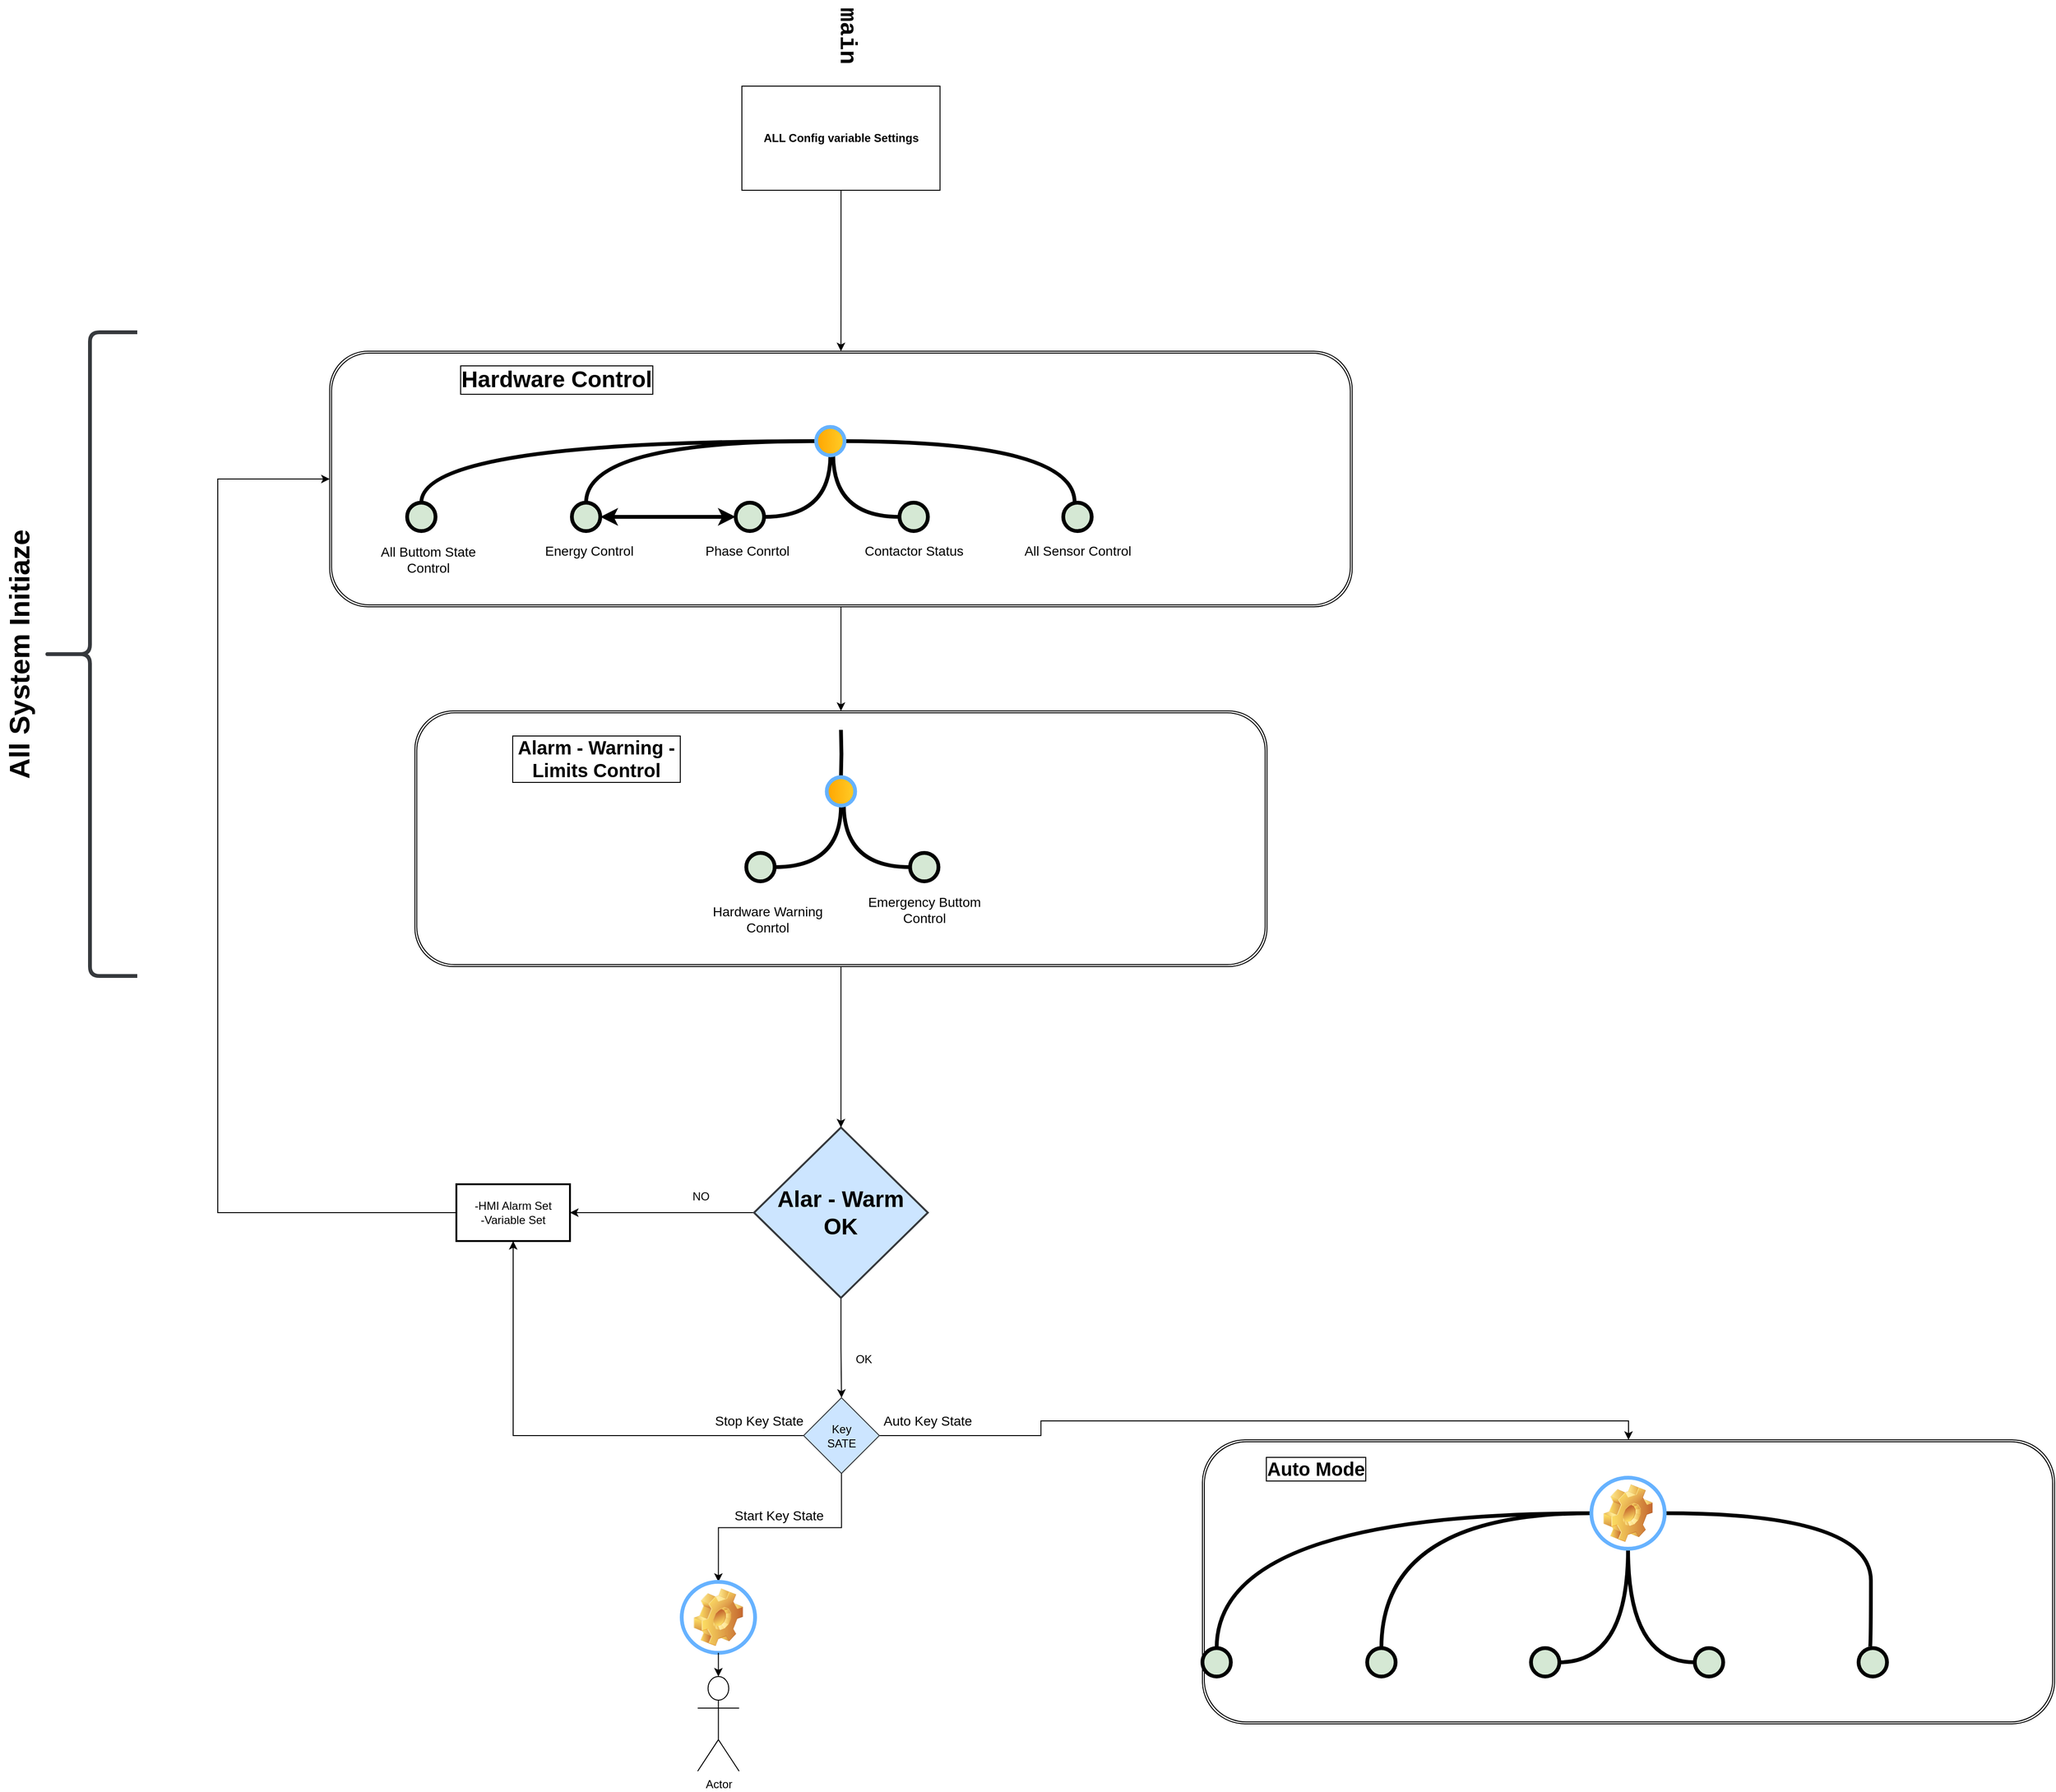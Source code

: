 <mxfile version="21.6.6" type="github">
  <diagram id="yPxyJZ8AM_hMuL3Unpa9" name="complex gitflow">
    <mxGraphModel dx="8754" dy="5109" grid="1" gridSize="10" guides="1" tooltips="1" connect="1" arrows="1" fold="1" page="1" pageScale="1" pageWidth="1654" pageHeight="1169" math="0" shadow="0">
      <root>
        <mxCell id="0" />
        <mxCell id="1" parent="0" />
        <mxCell id="xFN7-tCPdjFMK5SM0wmP-95" value="" style="edgeStyle=orthogonalEdgeStyle;rounded=0;orthogonalLoop=1;jettySize=auto;html=1;" edge="1" parent="1" source="xFN7-tCPdjFMK5SM0wmP-22" target="xFN7-tCPdjFMK5SM0wmP-24">
          <mxGeometry relative="1" as="geometry" />
        </mxCell>
        <mxCell id="xFN7-tCPdjFMK5SM0wmP-22" value="" style="shape=ext;double=1;rounded=1;whiteSpace=wrap;html=1;" vertex="1" parent="1">
          <mxGeometry x="158.2" y="-580" width="1080" height="270" as="geometry" />
        </mxCell>
        <mxCell id="baq_1LEB1Bd891E-qvRd-64" value="Hardware Control" style="text;html=1;strokeColor=none;fillColor=none;align=center;verticalAlign=middle;whiteSpace=wrap;overflow=hidden;fontSize=24;rotation=0;fontStyle=1;labelBackgroundColor=none;labelBorderColor=default;" parent="1" vertex="1">
          <mxGeometry x="280" y="-570" width="236" height="40" as="geometry" />
        </mxCell>
        <mxCell id="uWUnNED6HEl2aK5fdaIb-13" value="main" style="text;html=1;strokeColor=none;fillColor=none;align=center;verticalAlign=bottom;whiteSpace=wrap;overflow=hidden;fontSize=25;fontStyle=1;fontFamily=Courier New;rotation=90;" parent="1" vertex="1">
          <mxGeometry x="668" y="-930" width="74" height="33" as="geometry" />
        </mxCell>
        <mxCell id="uWUnNED6HEl2aK5fdaIb-17" value="" style="verticalLabelPosition=bottom;verticalAlign=top;html=1;strokeWidth=4;shape=mxgraph.flowchart.on-page_reference;plain-purple;gradientColor=none;strokeColor=#000000;fillColor=#D5E8D4;rotation=90;" parent="1" vertex="1">
          <mxGeometry x="587" y="-420" width="30" height="30" as="geometry" />
        </mxCell>
        <mxCell id="uWUnNED6HEl2aK5fdaIb-75" style="edgeStyle=orthogonalEdgeStyle;rounded=0;orthogonalLoop=1;jettySize=auto;html=1;entryX=1;entryY=0.5;entryDx=0;entryDy=0;entryPerimeter=0;endArrow=none;endFill=0;strokeWidth=4;curved=1;exitX=0.5;exitY=0;exitDx=0;exitDy=0;exitPerimeter=0;" parent="1" source="uWUnNED6HEl2aK5fdaIb-17" target="baq_1LEB1Bd891E-qvRd-63" edge="1">
          <mxGeometry relative="1" as="geometry">
            <mxPoint x="684" y="-525" as="sourcePoint" />
            <mxPoint x="621.51" y="-425" as="targetPoint" />
          </mxGeometry>
        </mxCell>
        <mxCell id="baq_1LEB1Bd891E-qvRd-66" value="" style="verticalLabelPosition=bottom;verticalAlign=top;html=1;strokeWidth=4;shape=mxgraph.flowchart.on-page_reference;plain-purple;gradientColor=none;strokeColor=#000000;fillColor=#D5E8D4;rotation=90;" parent="1" vertex="1">
          <mxGeometry x="760" y="-420" width="30" height="30" as="geometry" />
        </mxCell>
        <mxCell id="baq_1LEB1Bd891E-qvRd-67" style="edgeStyle=orthogonalEdgeStyle;rounded=0;orthogonalLoop=1;jettySize=auto;html=1;entryX=1;entryY=0.5;entryDx=0;entryDy=0;entryPerimeter=0;endArrow=none;endFill=0;strokeWidth=4;curved=1;exitX=0.5;exitY=1;exitDx=0;exitDy=0;exitPerimeter=0;" parent="1" source="baq_1LEB1Bd891E-qvRd-66" edge="1">
          <mxGeometry relative="1" as="geometry">
            <mxPoint x="760.0" y="-405" as="sourcePoint" />
            <mxPoint x="690.0" y="-470" as="targetPoint" />
          </mxGeometry>
        </mxCell>
        <mxCell id="baq_1LEB1Bd891E-qvRd-69" value="" style="verticalLabelPosition=bottom;verticalAlign=top;html=1;strokeWidth=4;shape=mxgraph.flowchart.on-page_reference;plain-purple;gradientColor=none;strokeColor=#000000;fillColor=#D5E8D4;rotation=90;" parent="1" vertex="1">
          <mxGeometry x="933" y="-420" width="30" height="30" as="geometry" />
        </mxCell>
        <mxCell id="baq_1LEB1Bd891E-qvRd-70" value="" style="verticalLabelPosition=bottom;verticalAlign=top;html=1;strokeWidth=4;shape=mxgraph.flowchart.on-page_reference;plain-purple;gradientColor=none;strokeColor=#000000;fillColor=#D5E8D4;rotation=90;" parent="1" vertex="1">
          <mxGeometry x="414" y="-420" width="30" height="30" as="geometry" />
        </mxCell>
        <mxCell id="baq_1LEB1Bd891E-qvRd-72" style="edgeStyle=orthogonalEdgeStyle;rounded=0;orthogonalLoop=1;jettySize=auto;html=1;entryX=0.5;entryY=1;entryDx=0;entryDy=0;entryPerimeter=0;endArrow=none;endFill=0;strokeWidth=4;curved=1;exitX=0;exitY=0.5;exitDx=0;exitDy=0;exitPerimeter=0;" parent="1" source="baq_1LEB1Bd891E-qvRd-70" target="baq_1LEB1Bd891E-qvRd-63" edge="1">
          <mxGeometry relative="1" as="geometry">
            <mxPoint x="490" y="-426" as="sourcePoint" />
            <mxPoint x="560" y="-491" as="targetPoint" />
          </mxGeometry>
        </mxCell>
        <mxCell id="baq_1LEB1Bd891E-qvRd-73" style="edgeStyle=orthogonalEdgeStyle;rounded=0;orthogonalLoop=1;jettySize=auto;html=1;entryX=0.5;entryY=1;entryDx=0;entryDy=0;entryPerimeter=0;endArrow=none;endFill=0;strokeWidth=4;curved=1;exitX=0;exitY=0.5;exitDx=0;exitDy=0;exitPerimeter=0;" parent="1" edge="1">
          <mxGeometry relative="1" as="geometry">
            <mxPoint x="701.997" y="-484.997" as="sourcePoint" />
            <mxPoint x="944.997" y="-419.997" as="targetPoint" />
          </mxGeometry>
        </mxCell>
        <mxCell id="xFN7-tCPdjFMK5SM0wmP-1" value="Energy Control" style="text;html=1;strokeColor=none;fillColor=none;align=center;verticalAlign=middle;whiteSpace=wrap;overflow=hidden;fontSize=14;rotation=0;" vertex="1" parent="1">
          <mxGeometry x="370" y="-380" width="125" height="20" as="geometry" />
        </mxCell>
        <mxCell id="xFN7-tCPdjFMK5SM0wmP-2" value="Phase Conrtol" style="text;html=1;strokeColor=none;fillColor=none;align=center;verticalAlign=middle;whiteSpace=wrap;overflow=hidden;fontSize=14;rotation=0;" vertex="1" parent="1">
          <mxGeometry x="537" y="-380" width="125" height="20" as="geometry" />
        </mxCell>
        <mxCell id="xFN7-tCPdjFMK5SM0wmP-3" value="Contactor Status" style="text;html=1;strokeColor=none;fillColor=none;align=center;verticalAlign=middle;whiteSpace=wrap;overflow=hidden;fontSize=14;rotation=0;" vertex="1" parent="1">
          <mxGeometry x="712.5" y="-380" width="125" height="20" as="geometry" />
        </mxCell>
        <mxCell id="xFN7-tCPdjFMK5SM0wmP-4" value="All Sensor Control" style="text;html=1;strokeColor=none;fillColor=none;align=center;verticalAlign=middle;whiteSpace=wrap;overflow=hidden;fontSize=14;rotation=0;" vertex="1" parent="1">
          <mxGeometry x="885.5" y="-380" width="125" height="20" as="geometry" />
        </mxCell>
        <mxCell id="xFN7-tCPdjFMK5SM0wmP-19" value="" style="endArrow=classic;startArrow=classic;html=1;rounded=0;exitX=0.5;exitY=0;exitDx=0;exitDy=0;exitPerimeter=0;entryX=0.5;entryY=1;entryDx=0;entryDy=0;entryPerimeter=0;strokeWidth=4;" edge="1" parent="1" source="baq_1LEB1Bd891E-qvRd-70" target="uWUnNED6HEl2aK5fdaIb-17">
          <mxGeometry width="50" height="50" relative="1" as="geometry">
            <mxPoint x="520" y="-430" as="sourcePoint" />
            <mxPoint x="570" y="-480" as="targetPoint" />
          </mxGeometry>
        </mxCell>
        <mxCell id="xFN7-tCPdjFMK5SM0wmP-43" value="" style="verticalLabelPosition=bottom;verticalAlign=top;html=1;strokeWidth=4;shape=mxgraph.flowchart.on-page_reference;plain-purple;gradientColor=none;strokeColor=#000000;fillColor=#D5E8D4;rotation=90;" vertex="1" parent="1">
          <mxGeometry x="240" y="-420" width="30" height="30" as="geometry" />
        </mxCell>
        <mxCell id="xFN7-tCPdjFMK5SM0wmP-44" style="edgeStyle=orthogonalEdgeStyle;rounded=0;orthogonalLoop=1;jettySize=auto;html=1;entryX=0.5;entryY=1;entryDx=0;entryDy=0;entryPerimeter=0;endArrow=none;endFill=0;strokeWidth=4;curved=1;exitX=0;exitY=0.5;exitDx=0;exitDy=0;exitPerimeter=0;" edge="1" parent="1" source="xFN7-tCPdjFMK5SM0wmP-43" target="baq_1LEB1Bd891E-qvRd-63">
          <mxGeometry relative="1" as="geometry">
            <mxPoint x="260" y="-425" as="sourcePoint" />
            <mxPoint x="503" y="-490" as="targetPoint" />
          </mxGeometry>
        </mxCell>
        <mxCell id="xFN7-tCPdjFMK5SM0wmP-45" value="All Buttom State Control" style="text;html=1;strokeColor=none;fillColor=none;align=center;verticalAlign=middle;whiteSpace=wrap;overflow=hidden;fontSize=14;rotation=0;" vertex="1" parent="1">
          <mxGeometry x="200" y="-380" width="125" height="40" as="geometry" />
        </mxCell>
        <mxCell id="baq_1LEB1Bd891E-qvRd-63" value="" style="verticalLabelPosition=bottom;verticalAlign=top;html=1;strokeWidth=4;shape=mxgraph.flowchart.on-page_reference;gradientColor=#ffa500;strokeColor=#66B2FF;fillColor=#ffcd28;rotation=90;" parent="1" vertex="1">
          <mxGeometry x="672" y="-500" width="30" height="30" as="geometry" />
        </mxCell>
        <mxCell id="xFN7-tCPdjFMK5SM0wmP-91" value="" style="edgeStyle=orthogonalEdgeStyle;rounded=0;orthogonalLoop=1;jettySize=auto;html=1;" edge="1" parent="1" source="xFN7-tCPdjFMK5SM0wmP-87" target="xFN7-tCPdjFMK5SM0wmP-110">
          <mxGeometry relative="1" as="geometry">
            <mxPoint x="684" y="660" as="targetPoint" />
          </mxGeometry>
        </mxCell>
        <mxCell id="xFN7-tCPdjFMK5SM0wmP-98" style="edgeStyle=orthogonalEdgeStyle;rounded=0;orthogonalLoop=1;jettySize=auto;html=1;exitX=0;exitY=0.5;exitDx=0;exitDy=0;exitPerimeter=0;entryX=0;entryY=0.5;entryDx=0;entryDy=0;" edge="1" parent="1" source="xFN7-tCPdjFMK5SM0wmP-87" target="xFN7-tCPdjFMK5SM0wmP-22">
          <mxGeometry relative="1" as="geometry">
            <Array as="points">
              <mxPoint x="40" y="330" />
              <mxPoint x="40" y="-445" />
            </Array>
          </mxGeometry>
        </mxCell>
        <mxCell id="xFN7-tCPdjFMK5SM0wmP-100" value="" style="edgeStyle=orthogonalEdgeStyle;rounded=0;orthogonalLoop=1;jettySize=auto;html=1;" edge="1" parent="1" source="xFN7-tCPdjFMK5SM0wmP-87" target="xFN7-tCPdjFMK5SM0wmP-99">
          <mxGeometry relative="1" as="geometry" />
        </mxCell>
        <mxCell id="xFN7-tCPdjFMK5SM0wmP-87" value="&lt;font style=&quot;font-size: 24px;&quot;&gt;Alar - Warm&lt;br style=&quot;font-size: 24px;&quot;&gt;OK&lt;/font&gt;" style="strokeWidth=2;html=1;shape=mxgraph.flowchart.decision;whiteSpace=wrap;fillColor=#cce5ff;strokeColor=#36393d;fontStyle=1;fontSize=24;aspect=fixed;verticalAlign=middle;" vertex="1" parent="1">
          <mxGeometry x="606.4" y="240" width="183.6" height="180" as="geometry" />
        </mxCell>
        <mxCell id="xFN7-tCPdjFMK5SM0wmP-67" value="Start Key State" style="text;html=1;strokeColor=none;fillColor=none;align=center;verticalAlign=middle;whiteSpace=wrap;overflow=hidden;fontSize=14;rotation=0;" vertex="1" parent="1">
          <mxGeometry x="583.75" y="640" width="98" height="20.5" as="geometry" />
        </mxCell>
        <mxCell id="xFN7-tCPdjFMK5SM0wmP-96" value="" style="group;fontSize=24;" vertex="1" connectable="0" parent="1">
          <mxGeometry x="248.2" y="-200" width="900" height="270" as="geometry" />
        </mxCell>
        <mxCell id="xFN7-tCPdjFMK5SM0wmP-24" value="" style="shape=ext;double=1;rounded=1;whiteSpace=wrap;html=1;" vertex="1" parent="xFN7-tCPdjFMK5SM0wmP-96">
          <mxGeometry width="900" height="270" as="geometry" />
        </mxCell>
        <mxCell id="xFN7-tCPdjFMK5SM0wmP-27" value="" style="verticalLabelPosition=bottom;verticalAlign=top;html=1;strokeWidth=4;shape=mxgraph.flowchart.on-page_reference;plain-purple;gradientColor=none;strokeColor=#000000;fillColor=#D5E8D4;rotation=90;" vertex="1" parent="xFN7-tCPdjFMK5SM0wmP-96">
          <mxGeometry x="350" y="150" width="30" height="30" as="geometry" />
        </mxCell>
        <mxCell id="xFN7-tCPdjFMK5SM0wmP-28" style="edgeStyle=orthogonalEdgeStyle;rounded=0;orthogonalLoop=1;jettySize=auto;html=1;entryX=1;entryY=0.5;entryDx=0;entryDy=0;entryPerimeter=0;endArrow=none;endFill=0;strokeWidth=4;curved=1;exitX=0.5;exitY=0;exitDx=0;exitDy=0;exitPerimeter=0;shadow=0;" edge="1" source="xFN7-tCPdjFMK5SM0wmP-27" target="xFN7-tCPdjFMK5SM0wmP-30" parent="xFN7-tCPdjFMK5SM0wmP-96">
          <mxGeometry relative="1" as="geometry">
            <mxPoint x="447" y="45" as="sourcePoint" />
            <mxPoint x="384.51" y="145" as="targetPoint" />
          </mxGeometry>
        </mxCell>
        <mxCell id="xFN7-tCPdjFMK5SM0wmP-29" value="" style="edgeStyle=orthogonalEdgeStyle;rounded=0;html=1;jettySize=auto;orthogonalLoop=1;plain-blue;endArrow=none;endFill=0;strokeWidth=4;strokeColor=#000000;entryX=0;entryY=0.5;entryDx=0;entryDy=0;entryPerimeter=0;" edge="1" target="xFN7-tCPdjFMK5SM0wmP-30" parent="xFN7-tCPdjFMK5SM0wmP-96">
          <mxGeometry x="529" y="-445" as="geometry">
            <mxPoint x="450" y="202" as="targetPoint" />
            <mxPoint x="450" y="20" as="sourcePoint" />
          </mxGeometry>
        </mxCell>
        <mxCell id="xFN7-tCPdjFMK5SM0wmP-31" value="" style="verticalLabelPosition=bottom;verticalAlign=top;html=1;strokeWidth=4;shape=mxgraph.flowchart.on-page_reference;plain-purple;gradientColor=none;strokeColor=#000000;fillColor=#D5E8D4;rotation=90;" vertex="1" parent="xFN7-tCPdjFMK5SM0wmP-96">
          <mxGeometry x="523" y="150" width="30" height="30" as="geometry" />
        </mxCell>
        <mxCell id="xFN7-tCPdjFMK5SM0wmP-32" style="edgeStyle=orthogonalEdgeStyle;rounded=0;orthogonalLoop=1;jettySize=auto;html=1;entryX=1;entryY=0.5;entryDx=0;entryDy=0;entryPerimeter=0;endArrow=none;endFill=0;strokeWidth=4;curved=1;exitX=0.5;exitY=1;exitDx=0;exitDy=0;exitPerimeter=0;" edge="1" source="xFN7-tCPdjFMK5SM0wmP-31" parent="xFN7-tCPdjFMK5SM0wmP-96">
          <mxGeometry relative="1" as="geometry">
            <mxPoint x="523.0" y="165" as="sourcePoint" />
            <mxPoint x="453.0" y="100" as="targetPoint" />
          </mxGeometry>
        </mxCell>
        <mxCell id="xFN7-tCPdjFMK5SM0wmP-37" value="Emergency Buttom Control" style="text;html=1;strokeColor=none;fillColor=none;align=center;verticalAlign=middle;whiteSpace=wrap;overflow=hidden;fontSize=14;rotation=0;" vertex="1" parent="xFN7-tCPdjFMK5SM0wmP-96">
          <mxGeometry x="475.5" y="190" width="125" height="40" as="geometry" />
        </mxCell>
        <mxCell id="xFN7-tCPdjFMK5SM0wmP-38" value="Hardware Warning Conrtol" style="text;html=1;strokeColor=none;fillColor=none;align=center;verticalAlign=middle;whiteSpace=wrap;overflow=hidden;fontSize=14;rotation=0;" vertex="1" parent="xFN7-tCPdjFMK5SM0wmP-96">
          <mxGeometry x="300" y="200" width="146" height="40" as="geometry" />
        </mxCell>
        <mxCell id="xFN7-tCPdjFMK5SM0wmP-42" value="Alarm - Warning - Limits Control" style="text;html=1;strokeColor=none;fillColor=none;align=center;verticalAlign=middle;whiteSpace=wrap;overflow=hidden;fontSize=20;rotation=0;fontStyle=1;labelBackgroundColor=none;labelBorderColor=default;" vertex="1" parent="xFN7-tCPdjFMK5SM0wmP-96">
          <mxGeometry x="102" y="20" width="180" height="60" as="geometry" />
        </mxCell>
        <mxCell id="xFN7-tCPdjFMK5SM0wmP-30" value="" style="verticalLabelPosition=bottom;verticalAlign=top;html=1;strokeWidth=4;shape=mxgraph.flowchart.on-page_reference;gradientColor=#ffa500;strokeColor=#66B2FF;fillColor=#ffcd28;rotation=90;" vertex="1" parent="xFN7-tCPdjFMK5SM0wmP-96">
          <mxGeometry x="435" y="70" width="30" height="30" as="geometry" />
        </mxCell>
        <mxCell id="xFN7-tCPdjFMK5SM0wmP-97" value="" style="group" vertex="1" connectable="0" parent="1">
          <mxGeometry x="-190" y="-600" width="145" height="680" as="geometry" />
        </mxCell>
        <mxCell id="uWUnNED6HEl2aK5fdaIb-103" value="All System Initiaze" style="text;html=1;strokeColor=none;fillColor=none;align=center;verticalAlign=middle;whiteSpace=wrap;overflow=hidden;fontSize=30;rotation=-90;fontStyle=1" parent="xFN7-tCPdjFMK5SM0wmP-97" vertex="1">
          <mxGeometry x="-115" y="320" width="270" height="40" as="geometry" />
        </mxCell>
        <mxCell id="xFN7-tCPdjFMK5SM0wmP-47" value="" style="shape=curlyBracket;whiteSpace=wrap;html=1;rounded=1;labelPosition=left;verticalLabelPosition=middle;align=right;verticalAlign=middle;fillColor=#cce5ff;strokeColor=#36393d;strokeWidth=4;gradientColor=none;" vertex="1" parent="xFN7-tCPdjFMK5SM0wmP-97">
          <mxGeometry x="45.0" width="100" height="680" as="geometry" />
        </mxCell>
        <mxCell id="xFN7-tCPdjFMK5SM0wmP-99" value="-HMI Alarm Set&lt;br&gt;-Variable Set" style="whiteSpace=wrap;html=1;strokeWidth=2;" vertex="1" parent="1">
          <mxGeometry x="292" y="300" width="120" height="60" as="geometry" />
        </mxCell>
        <mxCell id="xFN7-tCPdjFMK5SM0wmP-94" style="edgeStyle=orthogonalEdgeStyle;rounded=0;orthogonalLoop=1;jettySize=auto;html=1;exitX=0.5;exitY=1;exitDx=0;exitDy=0;" edge="1" parent="1" source="xFN7-tCPdjFMK5SM0wmP-24" target="xFN7-tCPdjFMK5SM0wmP-87">
          <mxGeometry relative="1" as="geometry" />
        </mxCell>
        <mxCell id="xFN7-tCPdjFMK5SM0wmP-104" value="NO" style="text;html=1;align=center;verticalAlign=middle;resizable=0;points=[];autosize=1;strokeColor=none;fillColor=none;" vertex="1" parent="1">
          <mxGeometry x="530" y="298" width="40" height="30" as="geometry" />
        </mxCell>
        <mxCell id="xFN7-tCPdjFMK5SM0wmP-106" value="OK" style="text;html=1;align=center;verticalAlign=middle;resizable=0;points=[];autosize=1;strokeColor=none;fillColor=none;" vertex="1" parent="1">
          <mxGeometry x="702" y="470" width="40" height="30" as="geometry" />
        </mxCell>
        <mxCell id="xFN7-tCPdjFMK5SM0wmP-112" style="edgeStyle=orthogonalEdgeStyle;rounded=0;orthogonalLoop=1;jettySize=auto;html=1;exitX=0;exitY=0.5;exitDx=0;exitDy=0;entryX=0.5;entryY=1;entryDx=0;entryDy=0;" edge="1" parent="1" source="xFN7-tCPdjFMK5SM0wmP-110" target="xFN7-tCPdjFMK5SM0wmP-99">
          <mxGeometry relative="1" as="geometry">
            <mxPoint x="510" y="369.583" as="targetPoint" />
          </mxGeometry>
        </mxCell>
        <mxCell id="xFN7-tCPdjFMK5SM0wmP-134" style="edgeStyle=orthogonalEdgeStyle;rounded=0;orthogonalLoop=1;jettySize=auto;html=1;exitX=1;exitY=0.5;exitDx=0;exitDy=0;entryX=0.5;entryY=0;entryDx=0;entryDy=0;" edge="1" parent="1" source="xFN7-tCPdjFMK5SM0wmP-110" target="xFN7-tCPdjFMK5SM0wmP-119">
          <mxGeometry relative="1" as="geometry" />
        </mxCell>
        <mxCell id="xFN7-tCPdjFMK5SM0wmP-140" style="edgeStyle=orthogonalEdgeStyle;rounded=0;orthogonalLoop=1;jettySize=auto;html=1;exitX=0.5;exitY=1;exitDx=0;exitDy=0;entryX=0;entryY=0.5;entryDx=0;entryDy=0;entryPerimeter=0;" edge="1" parent="1" source="xFN7-tCPdjFMK5SM0wmP-110" target="xFN7-tCPdjFMK5SM0wmP-68">
          <mxGeometry relative="1" as="geometry" />
        </mxCell>
        <mxCell id="xFN7-tCPdjFMK5SM0wmP-110" value="Key &lt;br&gt;&lt;div style=&quot;&quot;&gt;&lt;span style=&quot;background-color: initial;&quot;&gt;SATE&lt;/span&gt;&lt;/div&gt;" style="rhombus;whiteSpace=wrap;html=1;verticalAlign=middle;fillColor=#cce5ff;strokeColor=#36393d;align=center;aspect=fixed;" vertex="1" parent="1">
          <mxGeometry x="658.75" y="525.5" width="80" height="80" as="geometry" />
        </mxCell>
        <mxCell id="xFN7-tCPdjFMK5SM0wmP-113" value="Stop Key State" style="text;html=1;strokeColor=none;fillColor=none;align=center;verticalAlign=middle;whiteSpace=wrap;overflow=hidden;fontSize=14;rotation=0;" vertex="1" parent="1">
          <mxGeometry x="562.75" y="540" width="98" height="20.5" as="geometry" />
        </mxCell>
        <mxCell id="xFN7-tCPdjFMK5SM0wmP-117" value="" style="group" vertex="1" connectable="0" parent="1">
          <mxGeometry x="1080" y="570" width="900" height="300" as="geometry" />
        </mxCell>
        <mxCell id="xFN7-tCPdjFMK5SM0wmP-118" style="edgeStyle=orthogonalEdgeStyle;rounded=0;orthogonalLoop=1;jettySize=auto;html=1;exitX=0.5;exitY=0;exitDx=0;exitDy=0;entryX=0.5;entryY=0;entryDx=0;entryDy=0;" edge="1" parent="xFN7-tCPdjFMK5SM0wmP-117" target="xFN7-tCPdjFMK5SM0wmP-133">
          <mxGeometry relative="1" as="geometry">
            <mxPoint x="450.0" y="50" as="sourcePoint" />
          </mxGeometry>
        </mxCell>
        <mxCell id="xFN7-tCPdjFMK5SM0wmP-119" value="" style="shape=ext;double=1;rounded=1;whiteSpace=wrap;html=1;container=0;" vertex="1" parent="xFN7-tCPdjFMK5SM0wmP-117">
          <mxGeometry width="900" height="300" as="geometry" />
        </mxCell>
        <mxCell id="xFN7-tCPdjFMK5SM0wmP-120" value="Auto Mode" style="text;html=1;strokeColor=none;fillColor=none;align=center;verticalAlign=middle;whiteSpace=wrap;overflow=hidden;fontSize=20;rotation=0;fontStyle=1;labelBackgroundColor=none;labelBorderColor=default;" vertex="1" parent="xFN7-tCPdjFMK5SM0wmP-117">
          <mxGeometry x="30" y="10.25" width="180" height="40" as="geometry" />
        </mxCell>
        <mxCell id="xFN7-tCPdjFMK5SM0wmP-121" value="" style="verticalLabelPosition=bottom;verticalAlign=top;html=1;strokeWidth=4;shape=mxgraph.flowchart.on-page_reference;plain-purple;gradientColor=none;strokeColor=#000000;fillColor=#D5E8D4;rotation=90;" vertex="1" parent="xFN7-tCPdjFMK5SM0wmP-117">
          <mxGeometry x="347" y="220" width="30" height="30" as="geometry" />
        </mxCell>
        <mxCell id="xFN7-tCPdjFMK5SM0wmP-122" style="edgeStyle=orthogonalEdgeStyle;rounded=0;orthogonalLoop=1;jettySize=auto;html=1;entryX=1;entryY=0.5;entryDx=0;entryDy=0;entryPerimeter=0;endArrow=none;endFill=0;strokeWidth=4;curved=1;exitX=0.5;exitY=0;exitDx=0;exitDy=0;exitPerimeter=0;" edge="1" parent="xFN7-tCPdjFMK5SM0wmP-117" source="xFN7-tCPdjFMK5SM0wmP-121" target="xFN7-tCPdjFMK5SM0wmP-132">
          <mxGeometry relative="1" as="geometry">
            <mxPoint x="444" y="115" as="sourcePoint" />
            <mxPoint x="381.51" y="215" as="targetPoint" />
          </mxGeometry>
        </mxCell>
        <mxCell id="xFN7-tCPdjFMK5SM0wmP-123" value="" style="verticalLabelPosition=bottom;verticalAlign=top;html=1;strokeWidth=4;shape=mxgraph.flowchart.on-page_reference;plain-purple;gradientColor=none;strokeColor=#000000;fillColor=#D5E8D4;rotation=90;" vertex="1" parent="xFN7-tCPdjFMK5SM0wmP-117">
          <mxGeometry x="520" y="220" width="30" height="30" as="geometry" />
        </mxCell>
        <mxCell id="xFN7-tCPdjFMK5SM0wmP-124" style="edgeStyle=orthogonalEdgeStyle;rounded=0;orthogonalLoop=1;jettySize=auto;html=1;entryX=1;entryY=0.5;entryDx=0;entryDy=0;entryPerimeter=0;endArrow=none;endFill=0;strokeWidth=4;curved=1;exitX=0.5;exitY=1;exitDx=0;exitDy=0;exitPerimeter=0;" edge="1" parent="xFN7-tCPdjFMK5SM0wmP-117" source="xFN7-tCPdjFMK5SM0wmP-123" target="xFN7-tCPdjFMK5SM0wmP-132">
          <mxGeometry relative="1" as="geometry">
            <mxPoint x="520.0" y="235" as="sourcePoint" />
            <mxPoint x="450.0" y="170" as="targetPoint" />
          </mxGeometry>
        </mxCell>
        <mxCell id="xFN7-tCPdjFMK5SM0wmP-125" value="" style="verticalLabelPosition=bottom;verticalAlign=top;html=1;strokeWidth=4;shape=mxgraph.flowchart.on-page_reference;plain-purple;gradientColor=none;strokeColor=#000000;fillColor=#D5E8D4;rotation=90;" vertex="1" parent="xFN7-tCPdjFMK5SM0wmP-117">
          <mxGeometry x="693" y="220" width="30" height="30" as="geometry" />
        </mxCell>
        <mxCell id="xFN7-tCPdjFMK5SM0wmP-126" value="" style="verticalLabelPosition=bottom;verticalAlign=top;html=1;strokeWidth=4;shape=mxgraph.flowchart.on-page_reference;plain-purple;gradientColor=none;strokeColor=#000000;fillColor=#D5E8D4;rotation=90;" vertex="1" parent="xFN7-tCPdjFMK5SM0wmP-117">
          <mxGeometry x="174" y="220" width="30" height="30" as="geometry" />
        </mxCell>
        <mxCell id="xFN7-tCPdjFMK5SM0wmP-127" style="edgeStyle=orthogonalEdgeStyle;rounded=0;orthogonalLoop=1;jettySize=auto;html=1;entryX=0.5;entryY=1;entryDx=0;entryDy=0;entryPerimeter=0;endArrow=none;endFill=0;strokeWidth=4;curved=1;exitX=0;exitY=0.5;exitDx=0;exitDy=0;exitPerimeter=0;" edge="1" parent="xFN7-tCPdjFMK5SM0wmP-117" source="xFN7-tCPdjFMK5SM0wmP-126" target="xFN7-tCPdjFMK5SM0wmP-132">
          <mxGeometry relative="1" as="geometry">
            <mxPoint x="250" y="214" as="sourcePoint" />
            <mxPoint x="320" y="149" as="targetPoint" />
          </mxGeometry>
        </mxCell>
        <mxCell id="xFN7-tCPdjFMK5SM0wmP-128" style="edgeStyle=orthogonalEdgeStyle;rounded=0;orthogonalLoop=1;jettySize=auto;html=1;entryX=0.5;entryY=1;entryDx=0;entryDy=0;entryPerimeter=0;endArrow=none;endFill=0;strokeWidth=4;curved=1;exitX=0.5;exitY=0;exitDx=0;exitDy=0;exitPerimeter=0;" edge="1" parent="xFN7-tCPdjFMK5SM0wmP-117" source="xFN7-tCPdjFMK5SM0wmP-132">
          <mxGeometry relative="1" as="geometry">
            <mxPoint x="461.997" y="155.003" as="sourcePoint" />
            <mxPoint x="704.997" y="220.003" as="targetPoint" />
            <Array as="points">
              <mxPoint x="706" y="77" />
            </Array>
          </mxGeometry>
        </mxCell>
        <mxCell id="xFN7-tCPdjFMK5SM0wmP-129" value="" style="verticalLabelPosition=bottom;verticalAlign=top;html=1;strokeWidth=4;shape=mxgraph.flowchart.on-page_reference;plain-purple;gradientColor=none;strokeColor=#000000;fillColor=#D5E8D4;rotation=90;" vertex="1" parent="xFN7-tCPdjFMK5SM0wmP-117">
          <mxGeometry y="220" width="30" height="30" as="geometry" />
        </mxCell>
        <mxCell id="xFN7-tCPdjFMK5SM0wmP-130" style="edgeStyle=orthogonalEdgeStyle;rounded=0;orthogonalLoop=1;jettySize=auto;html=1;entryX=0.5;entryY=1;entryDx=0;entryDy=0;entryPerimeter=0;endArrow=none;endFill=0;strokeWidth=4;curved=1;exitX=0;exitY=0.5;exitDx=0;exitDy=0;exitPerimeter=0;" edge="1" parent="xFN7-tCPdjFMK5SM0wmP-117" source="xFN7-tCPdjFMK5SM0wmP-129" target="xFN7-tCPdjFMK5SM0wmP-132">
          <mxGeometry relative="1" as="geometry">
            <mxPoint x="20" y="215" as="sourcePoint" />
            <mxPoint x="263" y="150" as="targetPoint" />
          </mxGeometry>
        </mxCell>
        <mxCell id="xFN7-tCPdjFMK5SM0wmP-131" value="" style="group" vertex="1" connectable="0" parent="xFN7-tCPdjFMK5SM0wmP-117">
          <mxGeometry x="410.75" y="40" width="77.5" height="75" as="geometry" />
        </mxCell>
        <mxCell id="xFN7-tCPdjFMK5SM0wmP-132" value="" style="verticalLabelPosition=bottom;verticalAlign=top;html=1;strokeWidth=4;shape=mxgraph.flowchart.on-page_reference;gradientColor=#ffa500;strokeColor=#66B2FF;fillColor=none;rotation=90;" vertex="1" parent="xFN7-tCPdjFMK5SM0wmP-131">
          <mxGeometry x="1.25" y="-1.25" width="75" height="77.5" as="geometry" />
        </mxCell>
        <mxCell id="xFN7-tCPdjFMK5SM0wmP-133" value="" style="shape=image;html=1;verticalLabelPosition=bottom;verticalAlign=top;imageAspect=1;aspect=fixed;image=img/clipart/Gear_128x128.png" vertex="1" parent="xFN7-tCPdjFMK5SM0wmP-131">
          <mxGeometry x="12.75" y="7" width="52" height="61" as="geometry" />
        </mxCell>
        <mxCell id="xFN7-tCPdjFMK5SM0wmP-135" value="Auto Key State" style="text;html=1;strokeColor=none;fillColor=none;align=center;verticalAlign=middle;whiteSpace=wrap;overflow=hidden;fontSize=14;rotation=0;" vertex="1" parent="1">
          <mxGeometry x="740.75" y="540" width="98" height="20.5" as="geometry" />
        </mxCell>
        <mxCell id="xFN7-tCPdjFMK5SM0wmP-114" value="" style="group" vertex="1" connectable="0" parent="1">
          <mxGeometry x="530" y="720" width="77.5" height="75" as="geometry" />
        </mxCell>
        <mxCell id="xFN7-tCPdjFMK5SM0wmP-68" value="" style="verticalLabelPosition=bottom;verticalAlign=top;html=1;strokeWidth=4;shape=mxgraph.flowchart.on-page_reference;gradientColor=#ffa500;strokeColor=#66B2FF;fillColor=none;rotation=90;" vertex="1" parent="xFN7-tCPdjFMK5SM0wmP-114">
          <mxGeometry x="1.25" y="-1.25" width="75" height="77.5" as="geometry" />
        </mxCell>
        <mxCell id="xFN7-tCPdjFMK5SM0wmP-107" value="" style="shape=image;html=1;verticalLabelPosition=bottom;verticalAlign=top;imageAspect=1;aspect=fixed;image=img/clipart/Gear_128x128.png" vertex="1" parent="xFN7-tCPdjFMK5SM0wmP-114">
          <mxGeometry x="12.75" y="7" width="52" height="61" as="geometry" />
        </mxCell>
        <mxCell id="xFN7-tCPdjFMK5SM0wmP-138" style="edgeStyle=orthogonalEdgeStyle;rounded=0;orthogonalLoop=1;jettySize=auto;html=1;entryX=0.5;entryY=0;entryDx=0;entryDy=0;" edge="1" parent="1" source="xFN7-tCPdjFMK5SM0wmP-137" target="xFN7-tCPdjFMK5SM0wmP-22">
          <mxGeometry relative="1" as="geometry" />
        </mxCell>
        <mxCell id="xFN7-tCPdjFMK5SM0wmP-137" value="ALL Config variable Settings" style="rounded=0;whiteSpace=wrap;html=1;fontStyle=1" vertex="1" parent="1">
          <mxGeometry x="593.57" y="-860" width="209.25" height="110" as="geometry" />
        </mxCell>
        <mxCell id="xFN7-tCPdjFMK5SM0wmP-152" value="Actor" style="shape=umlActor;verticalLabelPosition=bottom;verticalAlign=top;html=1;" vertex="1" parent="1">
          <mxGeometry x="546.88" y="820" width="43.75" height="100" as="geometry" />
        </mxCell>
        <mxCell id="xFN7-tCPdjFMK5SM0wmP-153" style="edgeStyle=orthogonalEdgeStyle;rounded=0;orthogonalLoop=1;jettySize=auto;html=1;exitX=1;exitY=0.5;exitDx=0;exitDy=0;exitPerimeter=0;entryX=0.5;entryY=0;entryDx=0;entryDy=0;entryPerimeter=0;" edge="1" parent="1" source="xFN7-tCPdjFMK5SM0wmP-68" target="xFN7-tCPdjFMK5SM0wmP-152">
          <mxGeometry relative="1" as="geometry" />
        </mxCell>
      </root>
    </mxGraphModel>
  </diagram>
</mxfile>

